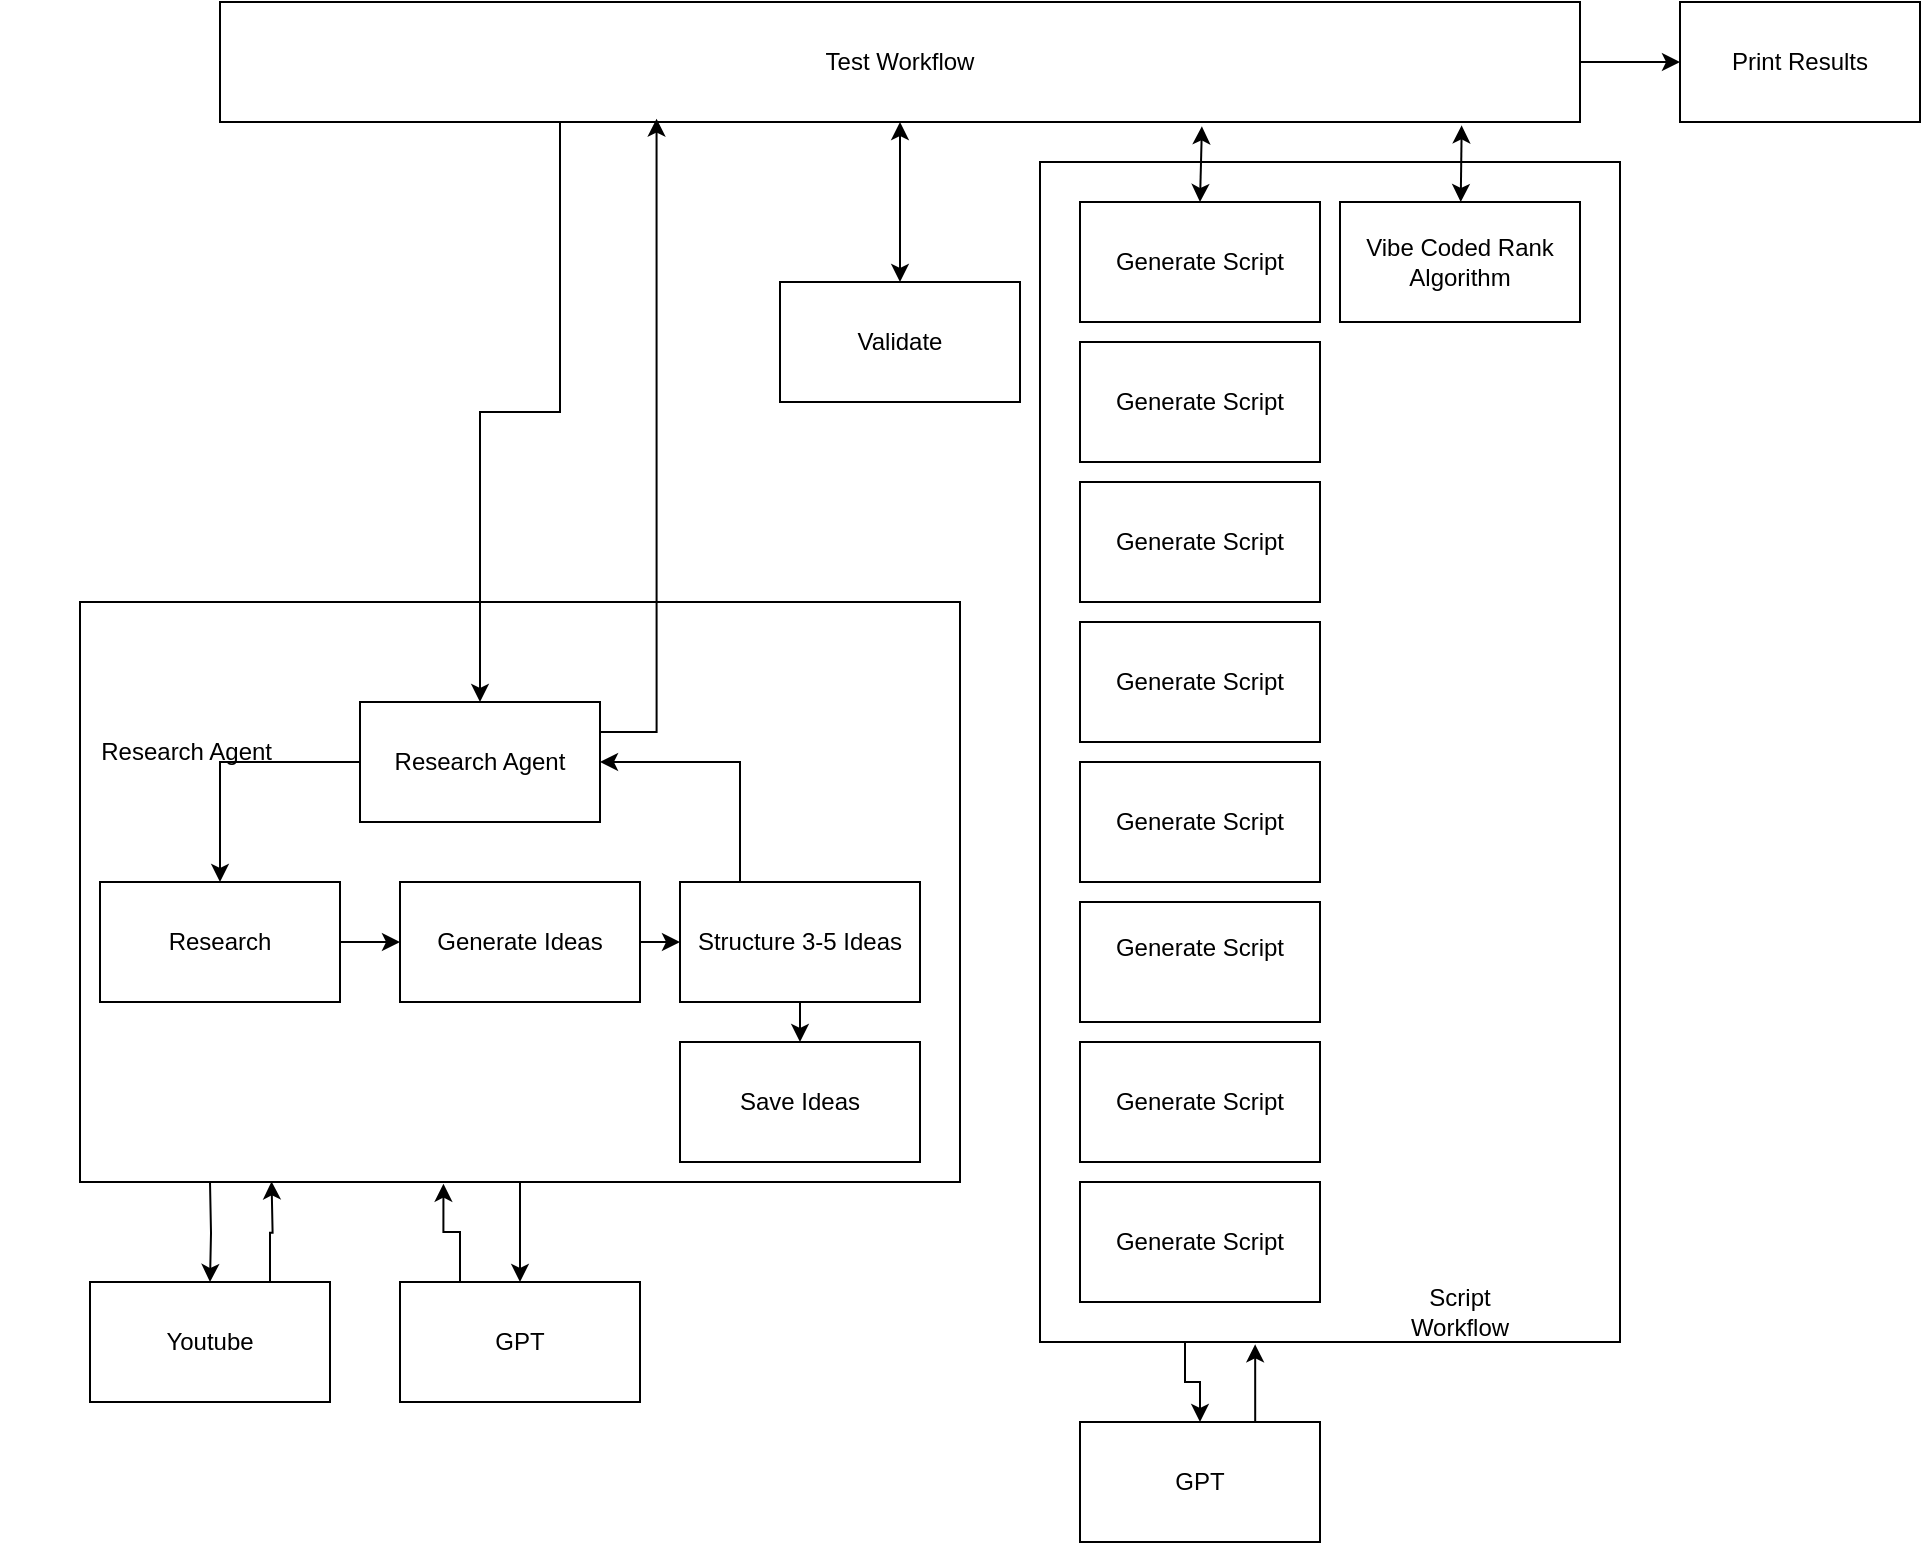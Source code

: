 <mxfile version="28.0.7">
  <diagram name="Page-1" id="xd6wzylvf0kRJOsd4lf-">
    <mxGraphModel dx="1925" dy="990" grid="1" gridSize="10" guides="1" tooltips="1" connect="1" arrows="1" fold="1" page="1" pageScale="1" pageWidth="850" pageHeight="1100" math="0" shadow="0">
      <root>
        <mxCell id="0" />
        <mxCell id="1" parent="0" />
        <mxCell id="Z5Ysg7hDoqeVrbi4eu3T-47" style="edgeStyle=orthogonalEdgeStyle;rounded=0;orthogonalLoop=1;jettySize=auto;html=1;exitX=0.25;exitY=1;exitDx=0;exitDy=0;" edge="1" parent="1" source="Z5Ysg7hDoqeVrbi4eu3T-44" target="Z5Ysg7hDoqeVrbi4eu3T-46">
          <mxGeometry relative="1" as="geometry">
            <Array as="points">
              <mxPoint x="472" y="800" />
              <mxPoint x="480" y="800" />
            </Array>
          </mxGeometry>
        </mxCell>
        <mxCell id="Z5Ysg7hDoqeVrbi4eu3T-44" value="" style="rounded=0;whiteSpace=wrap;html=1;" vertex="1" parent="1">
          <mxGeometry x="400" y="190" width="290" height="590" as="geometry" />
        </mxCell>
        <mxCell id="Z5Ysg7hDoqeVrbi4eu3T-43" value="" style="edgeStyle=orthogonalEdgeStyle;rounded=0;orthogonalLoop=1;jettySize=auto;html=1;" edge="1" parent="1" source="Z5Ysg7hDoqeVrbi4eu3T-36" target="Z5Ysg7hDoqeVrbi4eu3T-41">
          <mxGeometry relative="1" as="geometry" />
        </mxCell>
        <mxCell id="Z5Ysg7hDoqeVrbi4eu3T-36" value="" style="rounded=0;whiteSpace=wrap;html=1;" vertex="1" parent="1">
          <mxGeometry x="-80" y="410" width="440" height="290" as="geometry" />
        </mxCell>
        <mxCell id="Z5Ysg7hDoqeVrbi4eu3T-10" style="edgeStyle=orthogonalEdgeStyle;rounded=0;orthogonalLoop=1;jettySize=auto;html=1;exitX=0.25;exitY=1;exitDx=0;exitDy=0;" edge="1" parent="1" source="Z5Ysg7hDoqeVrbi4eu3T-2" target="Z5Ysg7hDoqeVrbi4eu3T-3">
          <mxGeometry relative="1" as="geometry" />
        </mxCell>
        <mxCell id="Z5Ysg7hDoqeVrbi4eu3T-35" style="edgeStyle=orthogonalEdgeStyle;rounded=0;orthogonalLoop=1;jettySize=auto;html=1;exitX=1;exitY=0.5;exitDx=0;exitDy=0;" edge="1" parent="1" source="Z5Ysg7hDoqeVrbi4eu3T-2" target="Z5Ysg7hDoqeVrbi4eu3T-34">
          <mxGeometry relative="1" as="geometry" />
        </mxCell>
        <mxCell id="Z5Ysg7hDoqeVrbi4eu3T-2" value="Test Workflow" style="rounded=0;whiteSpace=wrap;html=1;" vertex="1" parent="1">
          <mxGeometry x="-10" y="110" width="680" height="60" as="geometry" />
        </mxCell>
        <mxCell id="Z5Ysg7hDoqeVrbi4eu3T-12" style="edgeStyle=orthogonalEdgeStyle;rounded=0;orthogonalLoop=1;jettySize=auto;html=1;exitX=0;exitY=0.5;exitDx=0;exitDy=0;entryX=0.5;entryY=0;entryDx=0;entryDy=0;" edge="1" parent="1" source="Z5Ysg7hDoqeVrbi4eu3T-3" target="Z5Ysg7hDoqeVrbi4eu3T-6">
          <mxGeometry relative="1" as="geometry" />
        </mxCell>
        <mxCell id="Z5Ysg7hDoqeVrbi4eu3T-3" value="Research Agent" style="rounded=0;whiteSpace=wrap;html=1;" vertex="1" parent="1">
          <mxGeometry x="60" y="460" width="120" height="60" as="geometry" />
        </mxCell>
        <mxCell id="Z5Ysg7hDoqeVrbi4eu3T-4" value="Validate" style="rounded=0;whiteSpace=wrap;html=1;" vertex="1" parent="1">
          <mxGeometry x="270" y="250" width="120" height="60" as="geometry" />
        </mxCell>
        <mxCell id="Z5Ysg7hDoqeVrbi4eu3T-5" value="Generate Script" style="rounded=0;whiteSpace=wrap;html=1;" vertex="1" parent="1">
          <mxGeometry x="420" y="210" width="120" height="60" as="geometry" />
        </mxCell>
        <mxCell id="Z5Ysg7hDoqeVrbi4eu3T-15" style="edgeStyle=orthogonalEdgeStyle;rounded=0;orthogonalLoop=1;jettySize=auto;html=1;exitX=1;exitY=0.5;exitDx=0;exitDy=0;" edge="1" parent="1" source="Z5Ysg7hDoqeVrbi4eu3T-6" target="Z5Ysg7hDoqeVrbi4eu3T-9">
          <mxGeometry relative="1" as="geometry">
            <mxPoint x="110" y="730" as="targetPoint" />
          </mxGeometry>
        </mxCell>
        <mxCell id="Z5Ysg7hDoqeVrbi4eu3T-6" value="Research" style="rounded=0;whiteSpace=wrap;html=1;" vertex="1" parent="1">
          <mxGeometry x="-70" y="550" width="120" height="60" as="geometry" />
        </mxCell>
        <mxCell id="Z5Ysg7hDoqeVrbi4eu3T-8" style="edgeStyle=orthogonalEdgeStyle;rounded=0;orthogonalLoop=1;jettySize=auto;html=1;exitX=0.5;exitY=1;exitDx=0;exitDy=0;" edge="1" parent="1">
          <mxGeometry relative="1" as="geometry">
            <mxPoint x="170" y="760" as="sourcePoint" />
            <mxPoint x="170" y="760" as="targetPoint" />
          </mxGeometry>
        </mxCell>
        <mxCell id="Z5Ysg7hDoqeVrbi4eu3T-18" style="edgeStyle=orthogonalEdgeStyle;rounded=0;orthogonalLoop=1;jettySize=auto;html=1;exitX=1;exitY=0.5;exitDx=0;exitDy=0;entryX=0;entryY=0.5;entryDx=0;entryDy=0;" edge="1" parent="1" source="Z5Ysg7hDoqeVrbi4eu3T-9" target="Z5Ysg7hDoqeVrbi4eu3T-17">
          <mxGeometry relative="1" as="geometry" />
        </mxCell>
        <mxCell id="Z5Ysg7hDoqeVrbi4eu3T-9" value="Generate Ideas" style="rounded=0;whiteSpace=wrap;html=1;" vertex="1" parent="1">
          <mxGeometry x="80" y="550" width="120" height="60" as="geometry" />
        </mxCell>
        <mxCell id="Z5Ysg7hDoqeVrbi4eu3T-21" style="edgeStyle=orthogonalEdgeStyle;rounded=0;orthogonalLoop=1;jettySize=auto;html=1;entryX=1;entryY=0.5;entryDx=0;entryDy=0;" edge="1" parent="1" source="Z5Ysg7hDoqeVrbi4eu3T-17" target="Z5Ysg7hDoqeVrbi4eu3T-3">
          <mxGeometry relative="1" as="geometry">
            <Array as="points">
              <mxPoint x="250" y="490" />
            </Array>
          </mxGeometry>
        </mxCell>
        <mxCell id="Z5Ysg7hDoqeVrbi4eu3T-50" style="edgeStyle=orthogonalEdgeStyle;rounded=0;orthogonalLoop=1;jettySize=auto;html=1;exitX=0.5;exitY=1;exitDx=0;exitDy=0;entryX=0.5;entryY=0;entryDx=0;entryDy=0;" edge="1" parent="1" source="Z5Ysg7hDoqeVrbi4eu3T-17" target="Z5Ysg7hDoqeVrbi4eu3T-49">
          <mxGeometry relative="1" as="geometry" />
        </mxCell>
        <mxCell id="Z5Ysg7hDoqeVrbi4eu3T-17" value="Structure 3-5 Ideas" style="rounded=0;whiteSpace=wrap;html=1;" vertex="1" parent="1">
          <mxGeometry x="220" y="550" width="120" height="60" as="geometry" />
        </mxCell>
        <mxCell id="Z5Ysg7hDoqeVrbi4eu3T-20" style="edgeStyle=orthogonalEdgeStyle;rounded=0;orthogonalLoop=1;jettySize=auto;html=1;exitX=0.5;exitY=1;exitDx=0;exitDy=0;" edge="1" parent="1" source="Z5Ysg7hDoqeVrbi4eu3T-3" target="Z5Ysg7hDoqeVrbi4eu3T-3">
          <mxGeometry relative="1" as="geometry" />
        </mxCell>
        <mxCell id="Z5Ysg7hDoqeVrbi4eu3T-22" style="edgeStyle=orthogonalEdgeStyle;rounded=0;orthogonalLoop=1;jettySize=auto;html=1;exitX=1;exitY=0.25;exitDx=0;exitDy=0;entryX=0.321;entryY=0.972;entryDx=0;entryDy=0;entryPerimeter=0;" edge="1" parent="1" source="Z5Ysg7hDoqeVrbi4eu3T-3" target="Z5Ysg7hDoqeVrbi4eu3T-2">
          <mxGeometry relative="1" as="geometry" />
        </mxCell>
        <mxCell id="Z5Ysg7hDoqeVrbi4eu3T-23" value="" style="endArrow=classic;startArrow=classic;html=1;rounded=0;" edge="1" parent="1" target="Z5Ysg7hDoqeVrbi4eu3T-2">
          <mxGeometry width="50" height="50" relative="1" as="geometry">
            <mxPoint x="330" y="250" as="sourcePoint" />
            <mxPoint x="340" y="410" as="targetPoint" />
          </mxGeometry>
        </mxCell>
        <mxCell id="Z5Ysg7hDoqeVrbi4eu3T-24" value="Generate Script" style="rounded=0;whiteSpace=wrap;html=1;" vertex="1" parent="1">
          <mxGeometry x="420" y="280" width="120" height="60" as="geometry" />
        </mxCell>
        <mxCell id="Z5Ysg7hDoqeVrbi4eu3T-25" value="Generate Script" style="rounded=0;whiteSpace=wrap;html=1;" vertex="1" parent="1">
          <mxGeometry x="420" y="350" width="120" height="60" as="geometry" />
        </mxCell>
        <mxCell id="Z5Ysg7hDoqeVrbi4eu3T-26" value="Generate Script" style="rounded=0;whiteSpace=wrap;html=1;" vertex="1" parent="1">
          <mxGeometry x="420" y="420" width="120" height="60" as="geometry" />
        </mxCell>
        <mxCell id="Z5Ysg7hDoqeVrbi4eu3T-27" value="Generate Script" style="rounded=0;whiteSpace=wrap;html=1;" vertex="1" parent="1">
          <mxGeometry x="420" y="490" width="120" height="60" as="geometry" />
        </mxCell>
        <mxCell id="Z5Ysg7hDoqeVrbi4eu3T-28" value="Generate Script&lt;div&gt;&lt;br&gt;&lt;/div&gt;" style="rounded=0;whiteSpace=wrap;html=1;" vertex="1" parent="1">
          <mxGeometry x="420" y="560" width="120" height="60" as="geometry" />
        </mxCell>
        <mxCell id="Z5Ysg7hDoqeVrbi4eu3T-29" value="Generate Script" style="rounded=0;whiteSpace=wrap;html=1;" vertex="1" parent="1">
          <mxGeometry x="420" y="630" width="120" height="60" as="geometry" />
        </mxCell>
        <mxCell id="Z5Ysg7hDoqeVrbi4eu3T-30" value="Generate Script" style="rounded=0;whiteSpace=wrap;html=1;" vertex="1" parent="1">
          <mxGeometry x="420" y="700" width="120" height="60" as="geometry" />
        </mxCell>
        <mxCell id="Z5Ysg7hDoqeVrbi4eu3T-31" value="" style="endArrow=classic;startArrow=classic;html=1;rounded=0;entryX=0.722;entryY=1.036;entryDx=0;entryDy=0;entryPerimeter=0;exitX=0.5;exitY=0;exitDx=0;exitDy=0;" edge="1" parent="1" source="Z5Ysg7hDoqeVrbi4eu3T-5" target="Z5Ysg7hDoqeVrbi4eu3T-2">
          <mxGeometry width="50" height="50" relative="1" as="geometry">
            <mxPoint x="440" y="240" as="sourcePoint" />
            <mxPoint x="490" y="190" as="targetPoint" />
          </mxGeometry>
        </mxCell>
        <mxCell id="Z5Ysg7hDoqeVrbi4eu3T-32" value="Vibe Coded Rank Algorithm" style="rounded=0;whiteSpace=wrap;html=1;" vertex="1" parent="1">
          <mxGeometry x="550" y="210" width="120" height="60" as="geometry" />
        </mxCell>
        <mxCell id="Z5Ysg7hDoqeVrbi4eu3T-33" value="" style="endArrow=classic;startArrow=classic;html=1;rounded=0;entryX=0.913;entryY=1.028;entryDx=0;entryDy=0;entryPerimeter=0;" edge="1" parent="1" source="Z5Ysg7hDoqeVrbi4eu3T-32" target="Z5Ysg7hDoqeVrbi4eu3T-2">
          <mxGeometry width="50" height="50" relative="1" as="geometry">
            <mxPoint x="600" y="400" as="sourcePoint" />
            <mxPoint x="650" y="350" as="targetPoint" />
          </mxGeometry>
        </mxCell>
        <mxCell id="Z5Ysg7hDoqeVrbi4eu3T-34" value="Print Results" style="rounded=0;whiteSpace=wrap;html=1;" vertex="1" parent="1">
          <mxGeometry x="720" y="110" width="120" height="60" as="geometry" />
        </mxCell>
        <mxCell id="Z5Ysg7hDoqeVrbi4eu3T-39" style="edgeStyle=orthogonalEdgeStyle;rounded=0;orthogonalLoop=1;jettySize=auto;html=1;exitX=0.5;exitY=1;exitDx=0;exitDy=0;" edge="1" parent="1" target="Z5Ysg7hDoqeVrbi4eu3T-38">
          <mxGeometry relative="1" as="geometry">
            <mxPoint x="-15" y="700" as="sourcePoint" />
          </mxGeometry>
        </mxCell>
        <mxCell id="Z5Ysg7hDoqeVrbi4eu3T-37" value="Research Agent&amp;nbsp;" style="text;html=1;align=center;verticalAlign=middle;whiteSpace=wrap;rounded=0;" vertex="1" parent="1">
          <mxGeometry x="-120" y="470" width="190" height="30" as="geometry" />
        </mxCell>
        <mxCell id="Z5Ysg7hDoqeVrbi4eu3T-38" value="Youtube" style="rounded=0;whiteSpace=wrap;html=1;" vertex="1" parent="1">
          <mxGeometry x="-75" y="750" width="120" height="60" as="geometry" />
        </mxCell>
        <mxCell id="Z5Ysg7hDoqeVrbi4eu3T-40" style="edgeStyle=orthogonalEdgeStyle;rounded=0;orthogonalLoop=1;jettySize=auto;html=1;exitX=0.75;exitY=0;exitDx=0;exitDy=0;entryX=0.662;entryY=0.99;entryDx=0;entryDy=0;entryPerimeter=0;" edge="1" parent="1" source="Z5Ysg7hDoqeVrbi4eu3T-38">
          <mxGeometry relative="1" as="geometry">
            <mxPoint x="15.78" y="699.7" as="targetPoint" />
          </mxGeometry>
        </mxCell>
        <mxCell id="Z5Ysg7hDoqeVrbi4eu3T-41" value="GPT" style="rounded=0;whiteSpace=wrap;html=1;" vertex="1" parent="1">
          <mxGeometry x="80" y="750" width="120" height="60" as="geometry" />
        </mxCell>
        <mxCell id="Z5Ysg7hDoqeVrbi4eu3T-42" style="edgeStyle=orthogonalEdgeStyle;rounded=0;orthogonalLoop=1;jettySize=auto;html=1;exitX=0.25;exitY=0;exitDx=0;exitDy=0;entryX=0.413;entryY=1.003;entryDx=0;entryDy=0;entryPerimeter=0;" edge="1" parent="1" source="Z5Ysg7hDoqeVrbi4eu3T-41" target="Z5Ysg7hDoqeVrbi4eu3T-36">
          <mxGeometry relative="1" as="geometry" />
        </mxCell>
        <mxCell id="Z5Ysg7hDoqeVrbi4eu3T-45" value="Script Workflow" style="text;html=1;align=center;verticalAlign=middle;whiteSpace=wrap;rounded=0;" vertex="1" parent="1">
          <mxGeometry x="580" y="750" width="60" height="30" as="geometry" />
        </mxCell>
        <mxCell id="Z5Ysg7hDoqeVrbi4eu3T-46" value="GPT" style="rounded=0;whiteSpace=wrap;html=1;" vertex="1" parent="1">
          <mxGeometry x="420" y="820" width="120" height="60" as="geometry" />
        </mxCell>
        <mxCell id="Z5Ysg7hDoqeVrbi4eu3T-48" style="edgeStyle=orthogonalEdgeStyle;rounded=0;orthogonalLoop=1;jettySize=auto;html=1;exitX=0.75;exitY=0;exitDx=0;exitDy=0;entryX=0.371;entryY=1.002;entryDx=0;entryDy=0;entryPerimeter=0;" edge="1" parent="1" source="Z5Ysg7hDoqeVrbi4eu3T-46" target="Z5Ysg7hDoqeVrbi4eu3T-44">
          <mxGeometry relative="1" as="geometry" />
        </mxCell>
        <mxCell id="Z5Ysg7hDoqeVrbi4eu3T-49" value="Save Ideas" style="rounded=0;whiteSpace=wrap;html=1;" vertex="1" parent="1">
          <mxGeometry x="220" y="630" width="120" height="60" as="geometry" />
        </mxCell>
      </root>
    </mxGraphModel>
  </diagram>
</mxfile>
